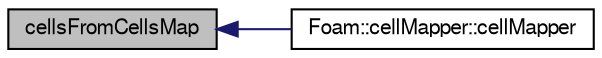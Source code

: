digraph "cellsFromCellsMap"
{
  bgcolor="transparent";
  edge [fontname="FreeSans",fontsize="10",labelfontname="FreeSans",labelfontsize="10"];
  node [fontname="FreeSans",fontsize="10",shape=record];
  rankdir="LR";
  Node10354 [label="cellsFromCellsMap",height=0.2,width=0.4,color="black", fillcolor="grey75", style="filled", fontcolor="black"];
  Node10354 -> Node10355 [dir="back",color="midnightblue",fontsize="10",style="solid",fontname="FreeSans"];
  Node10355 [label="Foam::cellMapper::cellMapper",height=0.2,width=0.4,color="black",URL="$a27346.html#a2ca36d4d8d7dd38fddf8f3d7d35e794b",tooltip="Construct from mapPolyMesh. "];
}
